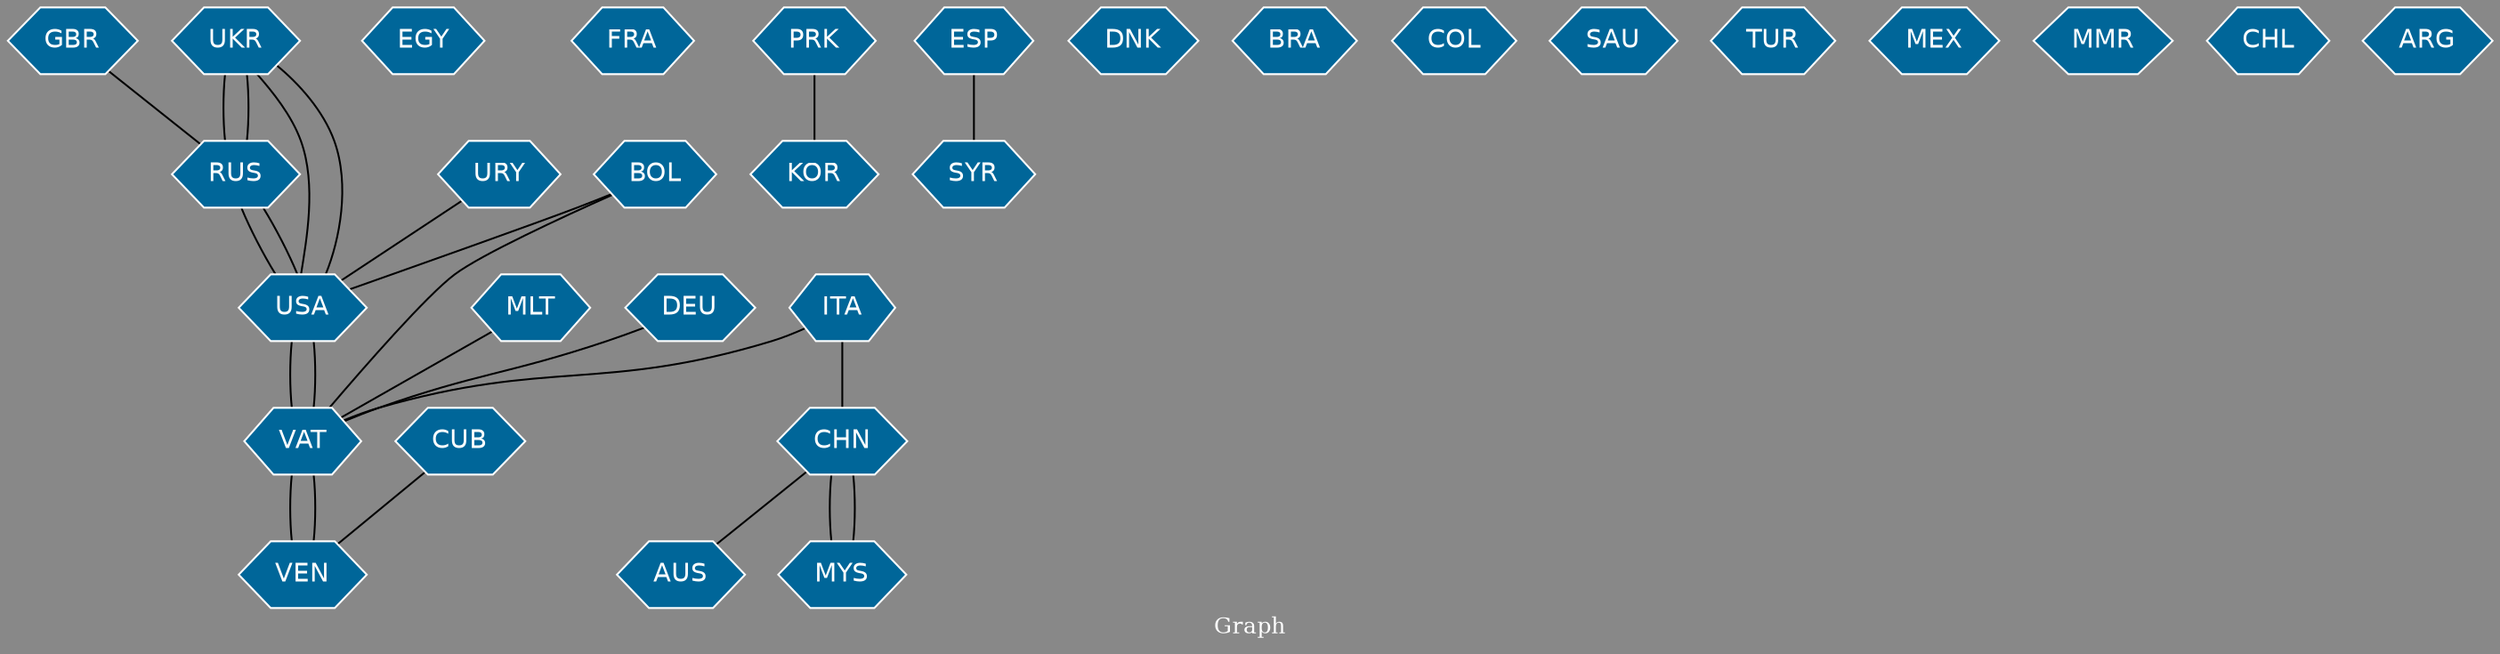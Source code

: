 // Countries together in item graph
graph {
	graph [bgcolor="#888888" fontcolor=white fontsize=12 label="Graph" outputorder=edgesfirst overlap=prism]
	node [color=white fillcolor="#006699" fontcolor=white fontname=Helvetica shape=hexagon style=filled]
	edge [arrowhead=open color=black fontcolor=white fontname=Courier fontsize=12]
		UKR [label=UKR]
		RUS [label=RUS]
		USA [label=USA]
		EGY [label=EGY]
		VAT [label=VAT]
		VEN [label=VEN]
		AUS [label=AUS]
		FRA [label=FRA]
		GBR [label=GBR]
		PRK [label=PRK]
		CUB [label=CUB]
		ESP [label=ESP]
		DNK [label=DNK]
		BRA [label=BRA]
		CHN [label=CHN]
		MYS [label=MYS]
		ITA [label=ITA]
		SYR [label=SYR]
		KOR [label=KOR]
		COL [label=COL]
		SAU [label=SAU]
		TUR [label=TUR]
		MEX [label=MEX]
		MMR [label=MMR]
		CHL [label=CHL]
		URY [label=URY]
		BOL [label=BOL]
		MLT [label=MLT]
		DEU [label=DEU]
		ARG [label=ARG]
			VEN -- VAT [weight=1]
			UKR -- RUS [weight=10]
			USA -- VAT [weight=3]
			VAT -- USA [weight=6]
			URY -- USA [weight=2]
			CHN -- AUS [weight=1]
			VAT -- VEN [weight=1]
			ITA -- VAT [weight=1]
			RUS -- USA [weight=6]
			PRK -- KOR [weight=1]
			RUS -- UKR [weight=5]
			USA -- RUS [weight=4]
			MYS -- CHN [weight=4]
			ESP -- SYR [weight=1]
			DEU -- VAT [weight=1]
			UKR -- USA [weight=3]
			CHN -- MYS [weight=1]
			GBR -- RUS [weight=1]
			BOL -- VAT [weight=1]
			BOL -- USA [weight=1]
			USA -- UKR [weight=3]
			ITA -- CHN [weight=1]
			CUB -- VEN [weight=1]
			MLT -- VAT [weight=1]
}